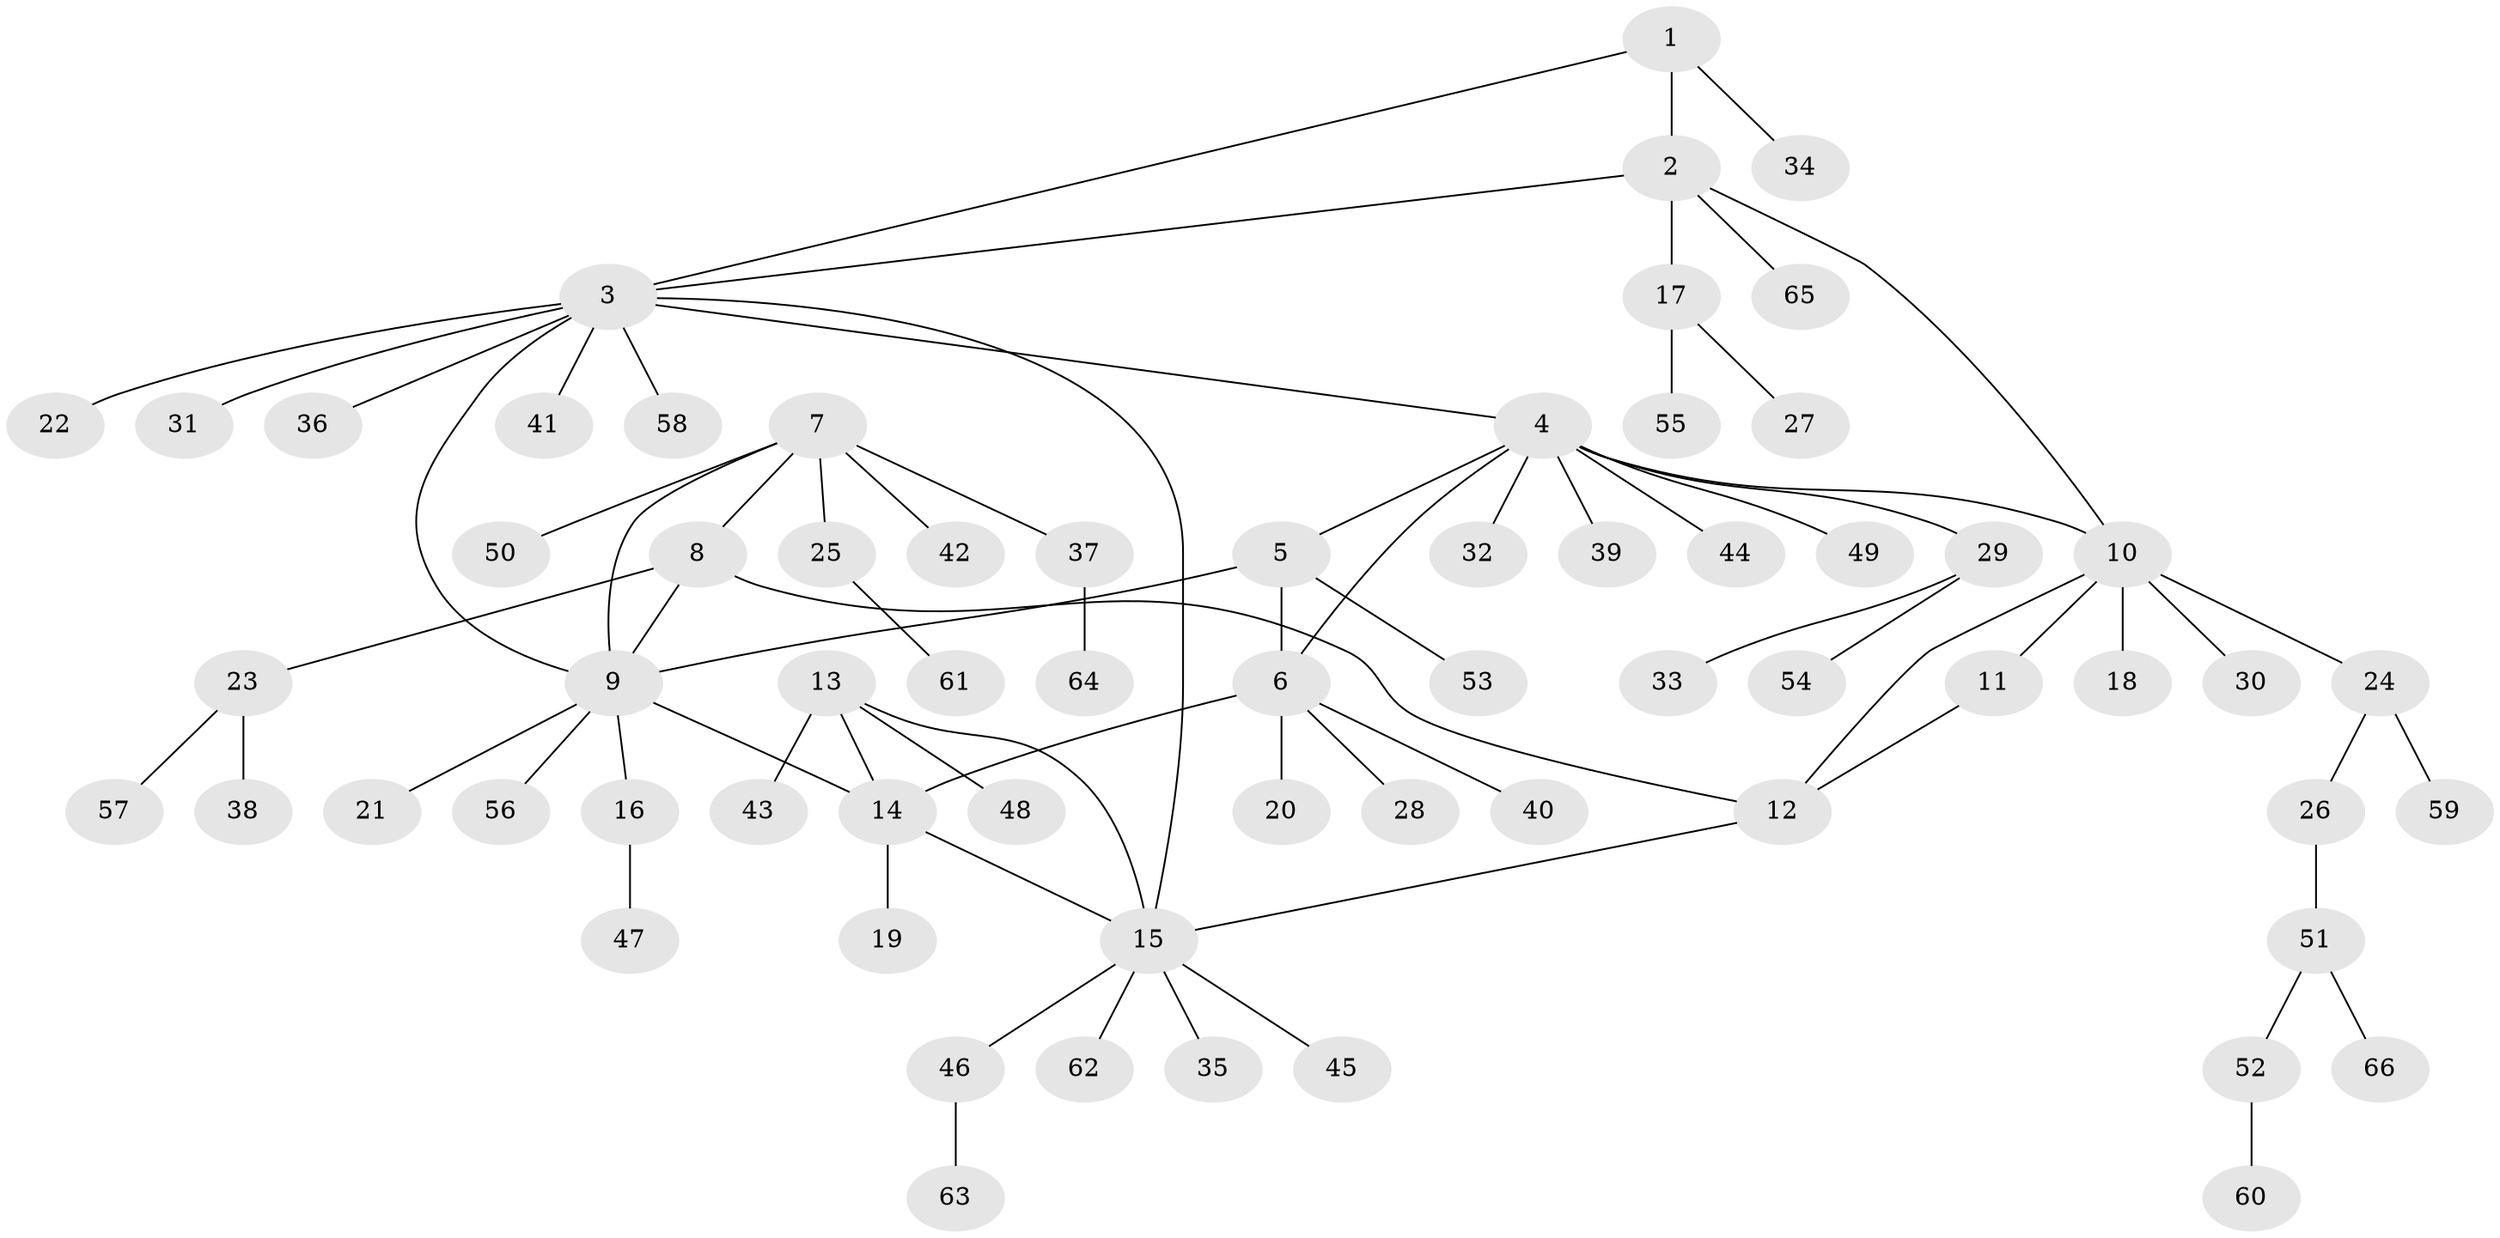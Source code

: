 // coarse degree distribution, {7: 0.02564102564102564, 3: 0.02564102564102564, 9: 0.02564102564102564, 4: 0.05128205128205128, 6: 0.05128205128205128, 10: 0.02564102564102564, 8: 0.02564102564102564, 1: 0.6923076923076923, 2: 0.07692307692307693}
// Generated by graph-tools (version 1.1) at 2025/19/03/04/25 18:19:42]
// undirected, 66 vertices, 76 edges
graph export_dot {
graph [start="1"]
  node [color=gray90,style=filled];
  1;
  2;
  3;
  4;
  5;
  6;
  7;
  8;
  9;
  10;
  11;
  12;
  13;
  14;
  15;
  16;
  17;
  18;
  19;
  20;
  21;
  22;
  23;
  24;
  25;
  26;
  27;
  28;
  29;
  30;
  31;
  32;
  33;
  34;
  35;
  36;
  37;
  38;
  39;
  40;
  41;
  42;
  43;
  44;
  45;
  46;
  47;
  48;
  49;
  50;
  51;
  52;
  53;
  54;
  55;
  56;
  57;
  58;
  59;
  60;
  61;
  62;
  63;
  64;
  65;
  66;
  1 -- 2;
  1 -- 3;
  1 -- 34;
  2 -- 3;
  2 -- 10;
  2 -- 17;
  2 -- 65;
  3 -- 4;
  3 -- 9;
  3 -- 15;
  3 -- 22;
  3 -- 31;
  3 -- 36;
  3 -- 41;
  3 -- 58;
  4 -- 5;
  4 -- 6;
  4 -- 10;
  4 -- 29;
  4 -- 32;
  4 -- 39;
  4 -- 44;
  4 -- 49;
  5 -- 6;
  5 -- 9;
  5 -- 53;
  6 -- 14;
  6 -- 20;
  6 -- 28;
  6 -- 40;
  7 -- 8;
  7 -- 9;
  7 -- 25;
  7 -- 37;
  7 -- 42;
  7 -- 50;
  8 -- 9;
  8 -- 12;
  8 -- 23;
  9 -- 14;
  9 -- 16;
  9 -- 21;
  9 -- 56;
  10 -- 11;
  10 -- 12;
  10 -- 18;
  10 -- 24;
  10 -- 30;
  11 -- 12;
  12 -- 15;
  13 -- 14;
  13 -- 15;
  13 -- 43;
  13 -- 48;
  14 -- 15;
  14 -- 19;
  15 -- 35;
  15 -- 45;
  15 -- 46;
  15 -- 62;
  16 -- 47;
  17 -- 27;
  17 -- 55;
  23 -- 38;
  23 -- 57;
  24 -- 26;
  24 -- 59;
  25 -- 61;
  26 -- 51;
  29 -- 33;
  29 -- 54;
  37 -- 64;
  46 -- 63;
  51 -- 52;
  51 -- 66;
  52 -- 60;
}
